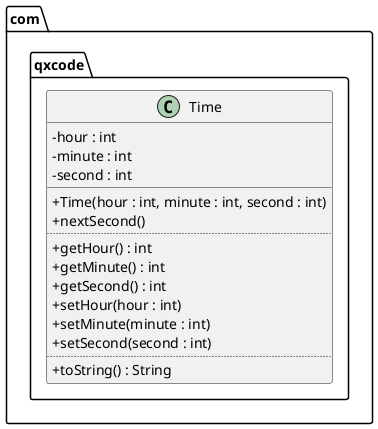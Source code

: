 @startuml
skinparam ClassAttributeIconSize 0
package com.qxcode {
  class Time {
    - hour : int
    - minute : int
    - second : int
    __
    + Time(hour : int, minute : int, second : int)
    + nextSecond()
    ..
    + getHour() : int
    + getMinute() : int
    + getSecond() : int
    + setHour(hour : int)
    + setMinute(minute : int)
    + setSecond(second : int)
    ..
    + toString() : String
  }
}
@enduml